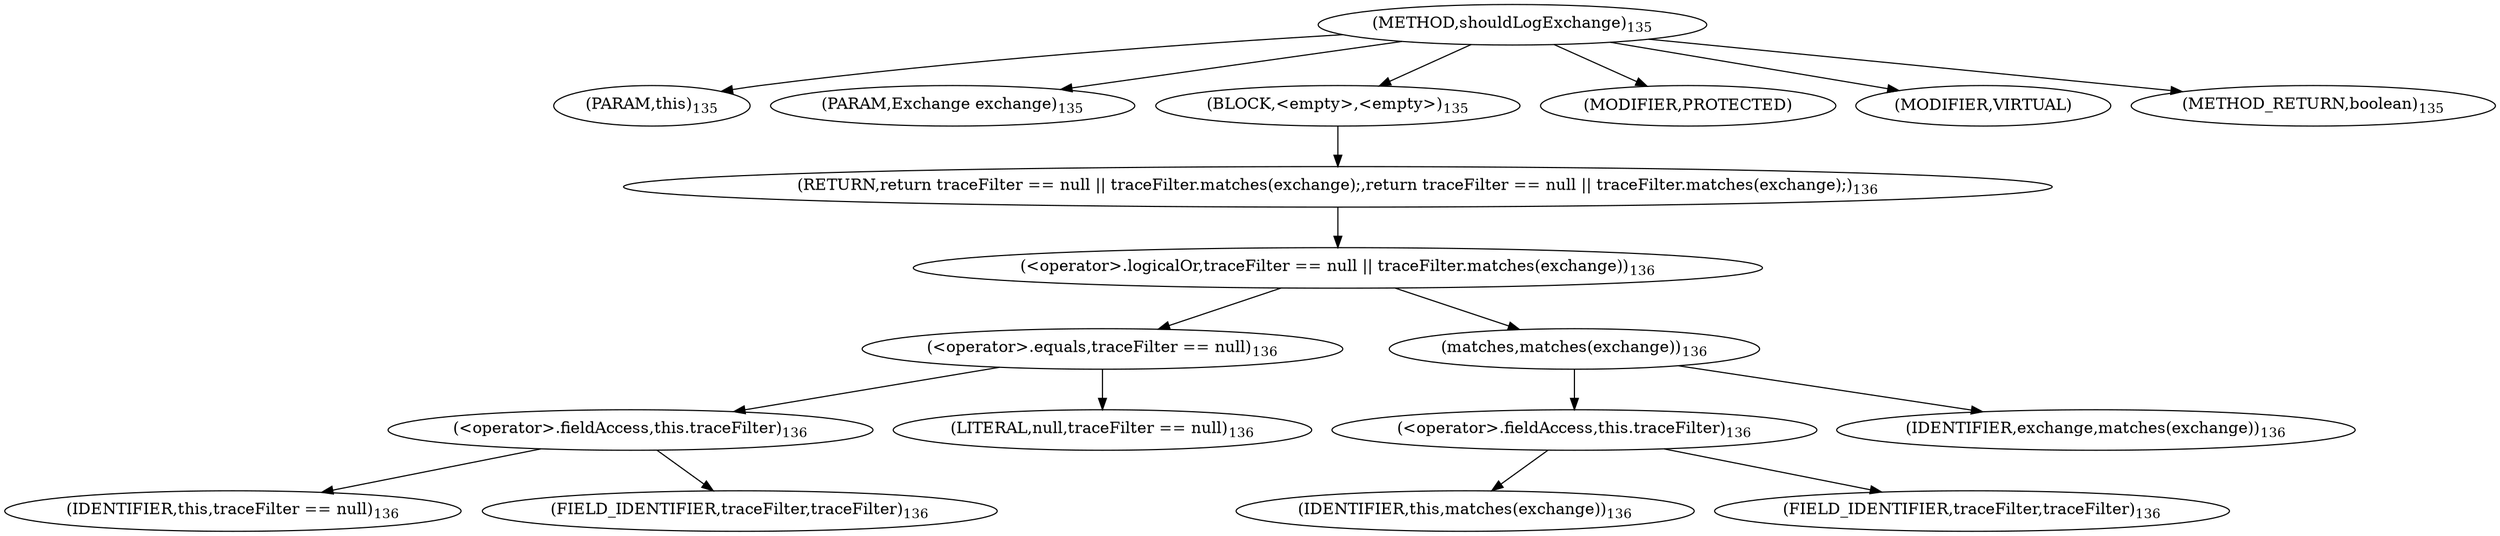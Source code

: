 digraph "shouldLogExchange" {  
"293" [label = <(METHOD,shouldLogExchange)<SUB>135</SUB>> ]
"294" [label = <(PARAM,this)<SUB>135</SUB>> ]
"295" [label = <(PARAM,Exchange exchange)<SUB>135</SUB>> ]
"296" [label = <(BLOCK,&lt;empty&gt;,&lt;empty&gt;)<SUB>135</SUB>> ]
"297" [label = <(RETURN,return traceFilter == null || traceFilter.matches(exchange);,return traceFilter == null || traceFilter.matches(exchange);)<SUB>136</SUB>> ]
"298" [label = <(&lt;operator&gt;.logicalOr,traceFilter == null || traceFilter.matches(exchange))<SUB>136</SUB>> ]
"299" [label = <(&lt;operator&gt;.equals,traceFilter == null)<SUB>136</SUB>> ]
"300" [label = <(&lt;operator&gt;.fieldAccess,this.traceFilter)<SUB>136</SUB>> ]
"301" [label = <(IDENTIFIER,this,traceFilter == null)<SUB>136</SUB>> ]
"302" [label = <(FIELD_IDENTIFIER,traceFilter,traceFilter)<SUB>136</SUB>> ]
"303" [label = <(LITERAL,null,traceFilter == null)<SUB>136</SUB>> ]
"304" [label = <(matches,matches(exchange))<SUB>136</SUB>> ]
"305" [label = <(&lt;operator&gt;.fieldAccess,this.traceFilter)<SUB>136</SUB>> ]
"306" [label = <(IDENTIFIER,this,matches(exchange))<SUB>136</SUB>> ]
"307" [label = <(FIELD_IDENTIFIER,traceFilter,traceFilter)<SUB>136</SUB>> ]
"308" [label = <(IDENTIFIER,exchange,matches(exchange))<SUB>136</SUB>> ]
"309" [label = <(MODIFIER,PROTECTED)> ]
"310" [label = <(MODIFIER,VIRTUAL)> ]
"311" [label = <(METHOD_RETURN,boolean)<SUB>135</SUB>> ]
  "293" -> "294" 
  "293" -> "295" 
  "293" -> "296" 
  "293" -> "309" 
  "293" -> "310" 
  "293" -> "311" 
  "296" -> "297" 
  "297" -> "298" 
  "298" -> "299" 
  "298" -> "304" 
  "299" -> "300" 
  "299" -> "303" 
  "300" -> "301" 
  "300" -> "302" 
  "304" -> "305" 
  "304" -> "308" 
  "305" -> "306" 
  "305" -> "307" 
}
